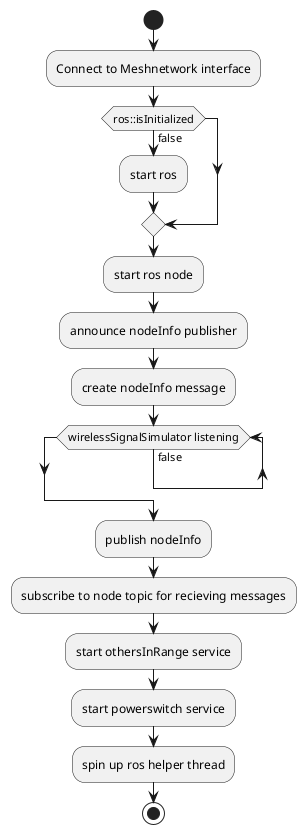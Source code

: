 @startuml
|VirtualNRF24|
start
:Connect to Meshnetwork interface;
if(ros::isInitialized) then (false)
:start ros;
endif
:start ros node;
:announce nodeInfo publisher;
:create nodeInfo message;
while (wirelessSignalSimulator listening) is (false)
endwhile
:publish nodeInfo;
:subscribe to node topic for recieving messages;
:start othersInRange service;
:start powerswitch service;
:spin up ros helper thread;
stop
@enduml